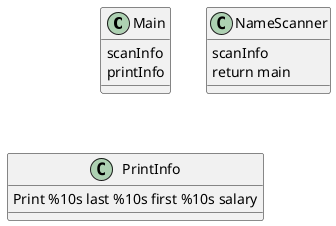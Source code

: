 @startuml

class Main{
    scanInfo
    printInfo
}

class NameScanner{
    scanInfo
    return main
}

class PrintInfo{
    Print %10s last %10s first %10s salary
}

@enduml